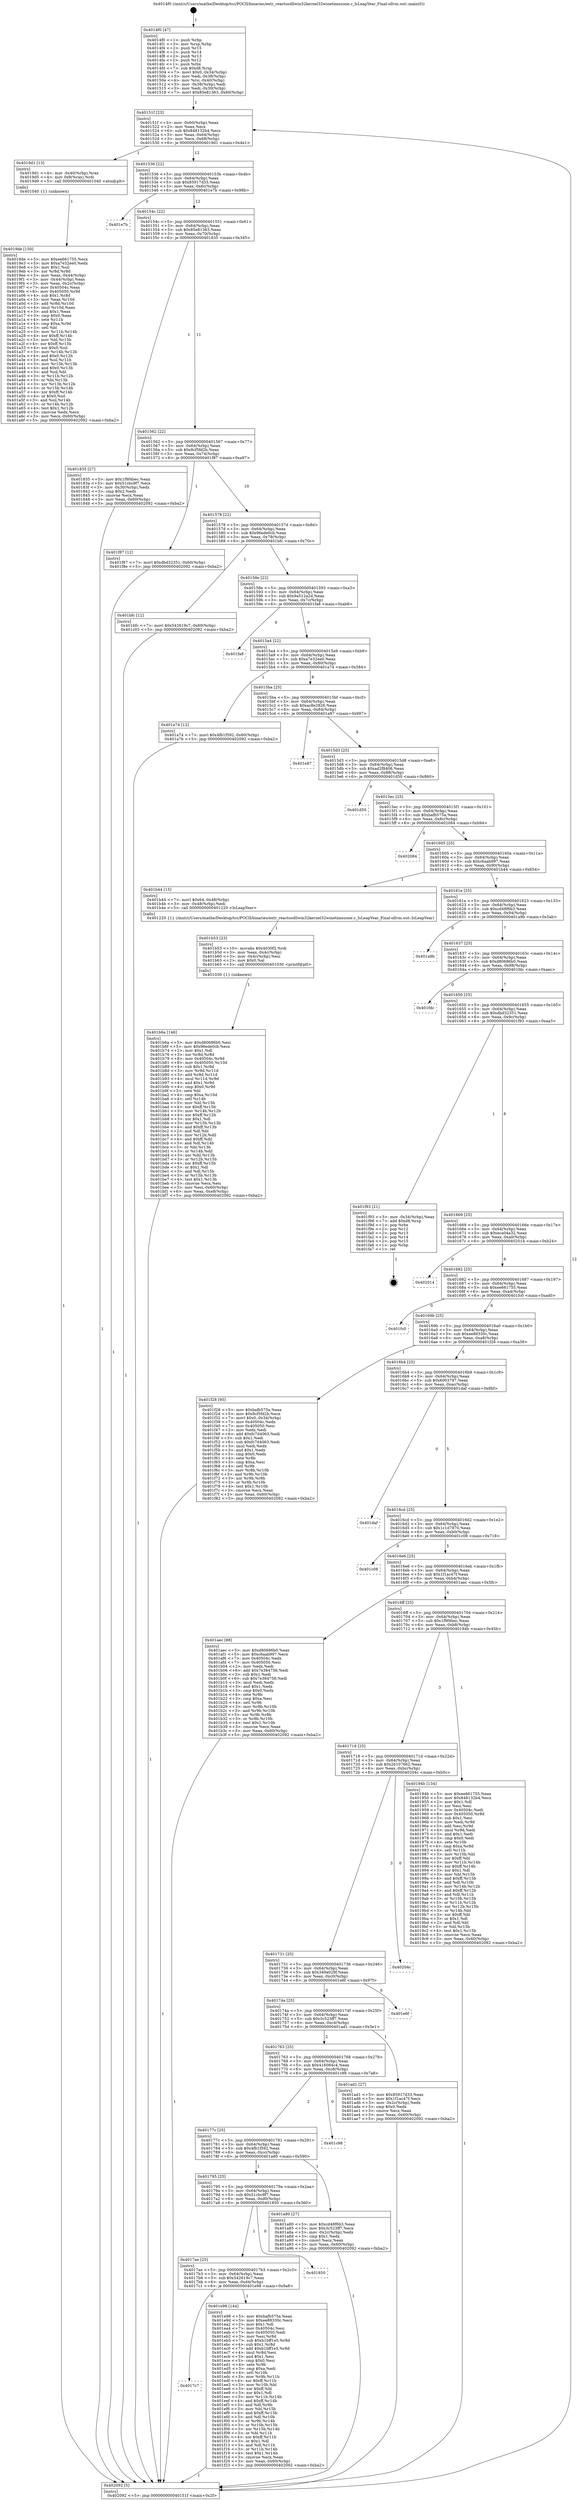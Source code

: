 digraph "0x4014f0" {
  label = "0x4014f0 (/mnt/c/Users/mathe/Desktop/tcc/POCII/binaries/extr_reactosdllwin32kernel32winetimezone.c_IsLeapYear_Final-ollvm.out::main(0))"
  labelloc = "t"
  node[shape=record]

  Entry [label="",width=0.3,height=0.3,shape=circle,fillcolor=black,style=filled]
  "0x40151f" [label="{
     0x40151f [23]\l
     | [instrs]\l
     &nbsp;&nbsp;0x40151f \<+3\>: mov -0x60(%rbp),%eax\l
     &nbsp;&nbsp;0x401522 \<+2\>: mov %eax,%ecx\l
     &nbsp;&nbsp;0x401524 \<+6\>: sub $0x848132b4,%ecx\l
     &nbsp;&nbsp;0x40152a \<+3\>: mov %eax,-0x64(%rbp)\l
     &nbsp;&nbsp;0x40152d \<+3\>: mov %ecx,-0x68(%rbp)\l
     &nbsp;&nbsp;0x401530 \<+6\>: je 00000000004019d1 \<main+0x4e1\>\l
  }"]
  "0x4019d1" [label="{
     0x4019d1 [13]\l
     | [instrs]\l
     &nbsp;&nbsp;0x4019d1 \<+4\>: mov -0x40(%rbp),%rax\l
     &nbsp;&nbsp;0x4019d5 \<+4\>: mov 0x8(%rax),%rdi\l
     &nbsp;&nbsp;0x4019d9 \<+5\>: call 0000000000401040 \<atoi@plt\>\l
     | [calls]\l
     &nbsp;&nbsp;0x401040 \{1\} (unknown)\l
  }"]
  "0x401536" [label="{
     0x401536 [22]\l
     | [instrs]\l
     &nbsp;&nbsp;0x401536 \<+5\>: jmp 000000000040153b \<main+0x4b\>\l
     &nbsp;&nbsp;0x40153b \<+3\>: mov -0x64(%rbp),%eax\l
     &nbsp;&nbsp;0x40153e \<+5\>: sub $0x85917d33,%eax\l
     &nbsp;&nbsp;0x401543 \<+3\>: mov %eax,-0x6c(%rbp)\l
     &nbsp;&nbsp;0x401546 \<+6\>: je 0000000000401e7b \<main+0x98b\>\l
  }"]
  Exit [label="",width=0.3,height=0.3,shape=circle,fillcolor=black,style=filled,peripheries=2]
  "0x401e7b" [label="{
     0x401e7b\l
  }", style=dashed]
  "0x40154c" [label="{
     0x40154c [22]\l
     | [instrs]\l
     &nbsp;&nbsp;0x40154c \<+5\>: jmp 0000000000401551 \<main+0x61\>\l
     &nbsp;&nbsp;0x401551 \<+3\>: mov -0x64(%rbp),%eax\l
     &nbsp;&nbsp;0x401554 \<+5\>: sub $0x85e81363,%eax\l
     &nbsp;&nbsp;0x401559 \<+3\>: mov %eax,-0x70(%rbp)\l
     &nbsp;&nbsp;0x40155c \<+6\>: je 0000000000401835 \<main+0x345\>\l
  }"]
  "0x4017c7" [label="{
     0x4017c7\l
  }", style=dashed]
  "0x401835" [label="{
     0x401835 [27]\l
     | [instrs]\l
     &nbsp;&nbsp;0x401835 \<+5\>: mov $0x1f9f4bec,%eax\l
     &nbsp;&nbsp;0x40183a \<+5\>: mov $0x51cbc9f7,%ecx\l
     &nbsp;&nbsp;0x40183f \<+3\>: mov -0x30(%rbp),%edx\l
     &nbsp;&nbsp;0x401842 \<+3\>: cmp $0x2,%edx\l
     &nbsp;&nbsp;0x401845 \<+3\>: cmovne %ecx,%eax\l
     &nbsp;&nbsp;0x401848 \<+3\>: mov %eax,-0x60(%rbp)\l
     &nbsp;&nbsp;0x40184b \<+5\>: jmp 0000000000402092 \<main+0xba2\>\l
  }"]
  "0x401562" [label="{
     0x401562 [22]\l
     | [instrs]\l
     &nbsp;&nbsp;0x401562 \<+5\>: jmp 0000000000401567 \<main+0x77\>\l
     &nbsp;&nbsp;0x401567 \<+3\>: mov -0x64(%rbp),%eax\l
     &nbsp;&nbsp;0x40156a \<+5\>: sub $0x8cf5fd2b,%eax\l
     &nbsp;&nbsp;0x40156f \<+3\>: mov %eax,-0x74(%rbp)\l
     &nbsp;&nbsp;0x401572 \<+6\>: je 0000000000401f87 \<main+0xa97\>\l
  }"]
  "0x402092" [label="{
     0x402092 [5]\l
     | [instrs]\l
     &nbsp;&nbsp;0x402092 \<+5\>: jmp 000000000040151f \<main+0x2f\>\l
  }"]
  "0x4014f0" [label="{
     0x4014f0 [47]\l
     | [instrs]\l
     &nbsp;&nbsp;0x4014f0 \<+1\>: push %rbp\l
     &nbsp;&nbsp;0x4014f1 \<+3\>: mov %rsp,%rbp\l
     &nbsp;&nbsp;0x4014f4 \<+2\>: push %r15\l
     &nbsp;&nbsp;0x4014f6 \<+2\>: push %r14\l
     &nbsp;&nbsp;0x4014f8 \<+2\>: push %r13\l
     &nbsp;&nbsp;0x4014fa \<+2\>: push %r12\l
     &nbsp;&nbsp;0x4014fc \<+1\>: push %rbx\l
     &nbsp;&nbsp;0x4014fd \<+7\>: sub $0xd8,%rsp\l
     &nbsp;&nbsp;0x401504 \<+7\>: movl $0x0,-0x34(%rbp)\l
     &nbsp;&nbsp;0x40150b \<+3\>: mov %edi,-0x38(%rbp)\l
     &nbsp;&nbsp;0x40150e \<+4\>: mov %rsi,-0x40(%rbp)\l
     &nbsp;&nbsp;0x401512 \<+3\>: mov -0x38(%rbp),%edi\l
     &nbsp;&nbsp;0x401515 \<+3\>: mov %edi,-0x30(%rbp)\l
     &nbsp;&nbsp;0x401518 \<+7\>: movl $0x85e81363,-0x60(%rbp)\l
  }"]
  "0x401e98" [label="{
     0x401e98 [144]\l
     | [instrs]\l
     &nbsp;&nbsp;0x401e98 \<+5\>: mov $0xbafb575a,%eax\l
     &nbsp;&nbsp;0x401e9d \<+5\>: mov $0xee88330c,%ecx\l
     &nbsp;&nbsp;0x401ea2 \<+2\>: mov $0x1,%dl\l
     &nbsp;&nbsp;0x401ea4 \<+7\>: mov 0x40504c,%esi\l
     &nbsp;&nbsp;0x401eab \<+7\>: mov 0x405050,%edi\l
     &nbsp;&nbsp;0x401eb2 \<+3\>: mov %esi,%r8d\l
     &nbsp;&nbsp;0x401eb5 \<+7\>: sub $0xb1bff1e5,%r8d\l
     &nbsp;&nbsp;0x401ebc \<+4\>: sub $0x1,%r8d\l
     &nbsp;&nbsp;0x401ec0 \<+7\>: add $0xb1bff1e5,%r8d\l
     &nbsp;&nbsp;0x401ec7 \<+4\>: imul %r8d,%esi\l
     &nbsp;&nbsp;0x401ecb \<+3\>: and $0x1,%esi\l
     &nbsp;&nbsp;0x401ece \<+3\>: cmp $0x0,%esi\l
     &nbsp;&nbsp;0x401ed1 \<+4\>: sete %r9b\l
     &nbsp;&nbsp;0x401ed5 \<+3\>: cmp $0xa,%edi\l
     &nbsp;&nbsp;0x401ed8 \<+4\>: setl %r10b\l
     &nbsp;&nbsp;0x401edc \<+3\>: mov %r9b,%r11b\l
     &nbsp;&nbsp;0x401edf \<+4\>: xor $0xff,%r11b\l
     &nbsp;&nbsp;0x401ee3 \<+3\>: mov %r10b,%bl\l
     &nbsp;&nbsp;0x401ee6 \<+3\>: xor $0xff,%bl\l
     &nbsp;&nbsp;0x401ee9 \<+3\>: xor $0x1,%dl\l
     &nbsp;&nbsp;0x401eec \<+3\>: mov %r11b,%r14b\l
     &nbsp;&nbsp;0x401eef \<+4\>: and $0xff,%r14b\l
     &nbsp;&nbsp;0x401ef3 \<+3\>: and %dl,%r9b\l
     &nbsp;&nbsp;0x401ef6 \<+3\>: mov %bl,%r15b\l
     &nbsp;&nbsp;0x401ef9 \<+4\>: and $0xff,%r15b\l
     &nbsp;&nbsp;0x401efd \<+3\>: and %dl,%r10b\l
     &nbsp;&nbsp;0x401f00 \<+3\>: or %r9b,%r14b\l
     &nbsp;&nbsp;0x401f03 \<+3\>: or %r10b,%r15b\l
     &nbsp;&nbsp;0x401f06 \<+3\>: xor %r15b,%r14b\l
     &nbsp;&nbsp;0x401f09 \<+3\>: or %bl,%r11b\l
     &nbsp;&nbsp;0x401f0c \<+4\>: xor $0xff,%r11b\l
     &nbsp;&nbsp;0x401f10 \<+3\>: or $0x1,%dl\l
     &nbsp;&nbsp;0x401f13 \<+3\>: and %dl,%r11b\l
     &nbsp;&nbsp;0x401f16 \<+3\>: or %r11b,%r14b\l
     &nbsp;&nbsp;0x401f19 \<+4\>: test $0x1,%r14b\l
     &nbsp;&nbsp;0x401f1d \<+3\>: cmovne %ecx,%eax\l
     &nbsp;&nbsp;0x401f20 \<+3\>: mov %eax,-0x60(%rbp)\l
     &nbsp;&nbsp;0x401f23 \<+5\>: jmp 0000000000402092 \<main+0xba2\>\l
  }"]
  "0x401f87" [label="{
     0x401f87 [12]\l
     | [instrs]\l
     &nbsp;&nbsp;0x401f87 \<+7\>: movl $0xdbd32351,-0x60(%rbp)\l
     &nbsp;&nbsp;0x401f8e \<+5\>: jmp 0000000000402092 \<main+0xba2\>\l
  }"]
  "0x401578" [label="{
     0x401578 [22]\l
     | [instrs]\l
     &nbsp;&nbsp;0x401578 \<+5\>: jmp 000000000040157d \<main+0x8d\>\l
     &nbsp;&nbsp;0x40157d \<+3\>: mov -0x64(%rbp),%eax\l
     &nbsp;&nbsp;0x401580 \<+5\>: sub $0x96ede0cb,%eax\l
     &nbsp;&nbsp;0x401585 \<+3\>: mov %eax,-0x78(%rbp)\l
     &nbsp;&nbsp;0x401588 \<+6\>: je 0000000000401bfc \<main+0x70c\>\l
  }"]
  "0x4017ae" [label="{
     0x4017ae [25]\l
     | [instrs]\l
     &nbsp;&nbsp;0x4017ae \<+5\>: jmp 00000000004017b3 \<main+0x2c3\>\l
     &nbsp;&nbsp;0x4017b3 \<+3\>: mov -0x64(%rbp),%eax\l
     &nbsp;&nbsp;0x4017b6 \<+5\>: sub $0x542619c7,%eax\l
     &nbsp;&nbsp;0x4017bb \<+6\>: mov %eax,-0xd4(%rbp)\l
     &nbsp;&nbsp;0x4017c1 \<+6\>: je 0000000000401e98 \<main+0x9a8\>\l
  }"]
  "0x401bfc" [label="{
     0x401bfc [12]\l
     | [instrs]\l
     &nbsp;&nbsp;0x401bfc \<+7\>: movl $0x542619c7,-0x60(%rbp)\l
     &nbsp;&nbsp;0x401c03 \<+5\>: jmp 0000000000402092 \<main+0xba2\>\l
  }"]
  "0x40158e" [label="{
     0x40158e [22]\l
     | [instrs]\l
     &nbsp;&nbsp;0x40158e \<+5\>: jmp 0000000000401593 \<main+0xa3\>\l
     &nbsp;&nbsp;0x401593 \<+3\>: mov -0x64(%rbp),%eax\l
     &nbsp;&nbsp;0x401596 \<+5\>: sub $0x9a512a2d,%eax\l
     &nbsp;&nbsp;0x40159b \<+3\>: mov %eax,-0x7c(%rbp)\l
     &nbsp;&nbsp;0x40159e \<+6\>: je 0000000000401fa8 \<main+0xab8\>\l
  }"]
  "0x401850" [label="{
     0x401850\l
  }", style=dashed]
  "0x401fa8" [label="{
     0x401fa8\l
  }", style=dashed]
  "0x4015a4" [label="{
     0x4015a4 [22]\l
     | [instrs]\l
     &nbsp;&nbsp;0x4015a4 \<+5\>: jmp 00000000004015a9 \<main+0xb9\>\l
     &nbsp;&nbsp;0x4015a9 \<+3\>: mov -0x64(%rbp),%eax\l
     &nbsp;&nbsp;0x4015ac \<+5\>: sub $0xa7e32ee0,%eax\l
     &nbsp;&nbsp;0x4015b1 \<+3\>: mov %eax,-0x80(%rbp)\l
     &nbsp;&nbsp;0x4015b4 \<+6\>: je 0000000000401a74 \<main+0x584\>\l
  }"]
  "0x401b6a" [label="{
     0x401b6a [146]\l
     | [instrs]\l
     &nbsp;&nbsp;0x401b6a \<+5\>: mov $0xd80686b0,%esi\l
     &nbsp;&nbsp;0x401b6f \<+5\>: mov $0x96ede0cb,%ecx\l
     &nbsp;&nbsp;0x401b74 \<+2\>: mov $0x1,%dl\l
     &nbsp;&nbsp;0x401b76 \<+3\>: xor %r8d,%r8d\l
     &nbsp;&nbsp;0x401b79 \<+8\>: mov 0x40504c,%r9d\l
     &nbsp;&nbsp;0x401b81 \<+8\>: mov 0x405050,%r10d\l
     &nbsp;&nbsp;0x401b89 \<+4\>: sub $0x1,%r8d\l
     &nbsp;&nbsp;0x401b8d \<+3\>: mov %r9d,%r11d\l
     &nbsp;&nbsp;0x401b90 \<+3\>: add %r8d,%r11d\l
     &nbsp;&nbsp;0x401b93 \<+4\>: imul %r11d,%r9d\l
     &nbsp;&nbsp;0x401b97 \<+4\>: and $0x1,%r9d\l
     &nbsp;&nbsp;0x401b9b \<+4\>: cmp $0x0,%r9d\l
     &nbsp;&nbsp;0x401b9f \<+3\>: sete %bl\l
     &nbsp;&nbsp;0x401ba2 \<+4\>: cmp $0xa,%r10d\l
     &nbsp;&nbsp;0x401ba6 \<+4\>: setl %r14b\l
     &nbsp;&nbsp;0x401baa \<+3\>: mov %bl,%r15b\l
     &nbsp;&nbsp;0x401bad \<+4\>: xor $0xff,%r15b\l
     &nbsp;&nbsp;0x401bb1 \<+3\>: mov %r14b,%r12b\l
     &nbsp;&nbsp;0x401bb4 \<+4\>: xor $0xff,%r12b\l
     &nbsp;&nbsp;0x401bb8 \<+3\>: xor $0x1,%dl\l
     &nbsp;&nbsp;0x401bbb \<+3\>: mov %r15b,%r13b\l
     &nbsp;&nbsp;0x401bbe \<+4\>: and $0xff,%r13b\l
     &nbsp;&nbsp;0x401bc2 \<+2\>: and %dl,%bl\l
     &nbsp;&nbsp;0x401bc4 \<+3\>: mov %r12b,%dil\l
     &nbsp;&nbsp;0x401bc7 \<+4\>: and $0xff,%dil\l
     &nbsp;&nbsp;0x401bcb \<+3\>: and %dl,%r14b\l
     &nbsp;&nbsp;0x401bce \<+3\>: or %bl,%r13b\l
     &nbsp;&nbsp;0x401bd1 \<+3\>: or %r14b,%dil\l
     &nbsp;&nbsp;0x401bd4 \<+3\>: xor %dil,%r13b\l
     &nbsp;&nbsp;0x401bd7 \<+3\>: or %r12b,%r15b\l
     &nbsp;&nbsp;0x401bda \<+4\>: xor $0xff,%r15b\l
     &nbsp;&nbsp;0x401bde \<+3\>: or $0x1,%dl\l
     &nbsp;&nbsp;0x401be1 \<+3\>: and %dl,%r15b\l
     &nbsp;&nbsp;0x401be4 \<+3\>: or %r15b,%r13b\l
     &nbsp;&nbsp;0x401be7 \<+4\>: test $0x1,%r13b\l
     &nbsp;&nbsp;0x401beb \<+3\>: cmovne %ecx,%esi\l
     &nbsp;&nbsp;0x401bee \<+3\>: mov %esi,-0x60(%rbp)\l
     &nbsp;&nbsp;0x401bf1 \<+6\>: mov %eax,-0xe8(%rbp)\l
     &nbsp;&nbsp;0x401bf7 \<+5\>: jmp 0000000000402092 \<main+0xba2\>\l
  }"]
  "0x401a74" [label="{
     0x401a74 [12]\l
     | [instrs]\l
     &nbsp;&nbsp;0x401a74 \<+7\>: movl $0x4fb1f592,-0x60(%rbp)\l
     &nbsp;&nbsp;0x401a7b \<+5\>: jmp 0000000000402092 \<main+0xba2\>\l
  }"]
  "0x4015ba" [label="{
     0x4015ba [25]\l
     | [instrs]\l
     &nbsp;&nbsp;0x4015ba \<+5\>: jmp 00000000004015bf \<main+0xcf\>\l
     &nbsp;&nbsp;0x4015bf \<+3\>: mov -0x64(%rbp),%eax\l
     &nbsp;&nbsp;0x4015c2 \<+5\>: sub $0xac8e2826,%eax\l
     &nbsp;&nbsp;0x4015c7 \<+6\>: mov %eax,-0x84(%rbp)\l
     &nbsp;&nbsp;0x4015cd \<+6\>: je 0000000000401e87 \<main+0x997\>\l
  }"]
  "0x401b53" [label="{
     0x401b53 [23]\l
     | [instrs]\l
     &nbsp;&nbsp;0x401b53 \<+10\>: movabs $0x4030f2,%rdi\l
     &nbsp;&nbsp;0x401b5d \<+3\>: mov %eax,-0x4c(%rbp)\l
     &nbsp;&nbsp;0x401b60 \<+3\>: mov -0x4c(%rbp),%esi\l
     &nbsp;&nbsp;0x401b63 \<+2\>: mov $0x0,%al\l
     &nbsp;&nbsp;0x401b65 \<+5\>: call 0000000000401030 \<printf@plt\>\l
     | [calls]\l
     &nbsp;&nbsp;0x401030 \{1\} (unknown)\l
  }"]
  "0x401e87" [label="{
     0x401e87\l
  }", style=dashed]
  "0x4015d3" [label="{
     0x4015d3 [25]\l
     | [instrs]\l
     &nbsp;&nbsp;0x4015d3 \<+5\>: jmp 00000000004015d8 \<main+0xe8\>\l
     &nbsp;&nbsp;0x4015d8 \<+3\>: mov -0x64(%rbp),%eax\l
     &nbsp;&nbsp;0x4015db \<+5\>: sub $0xad2f8406,%eax\l
     &nbsp;&nbsp;0x4015e0 \<+6\>: mov %eax,-0x88(%rbp)\l
     &nbsp;&nbsp;0x4015e6 \<+6\>: je 0000000000401d50 \<main+0x860\>\l
  }"]
  "0x401795" [label="{
     0x401795 [25]\l
     | [instrs]\l
     &nbsp;&nbsp;0x401795 \<+5\>: jmp 000000000040179a \<main+0x2aa\>\l
     &nbsp;&nbsp;0x40179a \<+3\>: mov -0x64(%rbp),%eax\l
     &nbsp;&nbsp;0x40179d \<+5\>: sub $0x51cbc9f7,%eax\l
     &nbsp;&nbsp;0x4017a2 \<+6\>: mov %eax,-0xd0(%rbp)\l
     &nbsp;&nbsp;0x4017a8 \<+6\>: je 0000000000401850 \<main+0x360\>\l
  }"]
  "0x401d50" [label="{
     0x401d50\l
  }", style=dashed]
  "0x4015ec" [label="{
     0x4015ec [25]\l
     | [instrs]\l
     &nbsp;&nbsp;0x4015ec \<+5\>: jmp 00000000004015f1 \<main+0x101\>\l
     &nbsp;&nbsp;0x4015f1 \<+3\>: mov -0x64(%rbp),%eax\l
     &nbsp;&nbsp;0x4015f4 \<+5\>: sub $0xbafb575a,%eax\l
     &nbsp;&nbsp;0x4015f9 \<+6\>: mov %eax,-0x8c(%rbp)\l
     &nbsp;&nbsp;0x4015ff \<+6\>: je 0000000000402084 \<main+0xb94\>\l
  }"]
  "0x401a80" [label="{
     0x401a80 [27]\l
     | [instrs]\l
     &nbsp;&nbsp;0x401a80 \<+5\>: mov $0xcd48f6b3,%eax\l
     &nbsp;&nbsp;0x401a85 \<+5\>: mov $0x3c523ff7,%ecx\l
     &nbsp;&nbsp;0x401a8a \<+3\>: mov -0x2c(%rbp),%edx\l
     &nbsp;&nbsp;0x401a8d \<+3\>: cmp $0x1,%edx\l
     &nbsp;&nbsp;0x401a90 \<+3\>: cmovl %ecx,%eax\l
     &nbsp;&nbsp;0x401a93 \<+3\>: mov %eax,-0x60(%rbp)\l
     &nbsp;&nbsp;0x401a96 \<+5\>: jmp 0000000000402092 \<main+0xba2\>\l
  }"]
  "0x402084" [label="{
     0x402084\l
  }", style=dashed]
  "0x401605" [label="{
     0x401605 [25]\l
     | [instrs]\l
     &nbsp;&nbsp;0x401605 \<+5\>: jmp 000000000040160a \<main+0x11a\>\l
     &nbsp;&nbsp;0x40160a \<+3\>: mov -0x64(%rbp),%eax\l
     &nbsp;&nbsp;0x40160d \<+5\>: sub $0xc6aab997,%eax\l
     &nbsp;&nbsp;0x401612 \<+6\>: mov %eax,-0x90(%rbp)\l
     &nbsp;&nbsp;0x401618 \<+6\>: je 0000000000401b44 \<main+0x654\>\l
  }"]
  "0x40177c" [label="{
     0x40177c [25]\l
     | [instrs]\l
     &nbsp;&nbsp;0x40177c \<+5\>: jmp 0000000000401781 \<main+0x291\>\l
     &nbsp;&nbsp;0x401781 \<+3\>: mov -0x64(%rbp),%eax\l
     &nbsp;&nbsp;0x401784 \<+5\>: sub $0x4fb1f592,%eax\l
     &nbsp;&nbsp;0x401789 \<+6\>: mov %eax,-0xcc(%rbp)\l
     &nbsp;&nbsp;0x40178f \<+6\>: je 0000000000401a80 \<main+0x590\>\l
  }"]
  "0x401b44" [label="{
     0x401b44 [15]\l
     | [instrs]\l
     &nbsp;&nbsp;0x401b44 \<+7\>: movl $0x64,-0x48(%rbp)\l
     &nbsp;&nbsp;0x401b4b \<+3\>: mov -0x48(%rbp),%edi\l
     &nbsp;&nbsp;0x401b4e \<+5\>: call 0000000000401220 \<IsLeapYear\>\l
     | [calls]\l
     &nbsp;&nbsp;0x401220 \{1\} (/mnt/c/Users/mathe/Desktop/tcc/POCII/binaries/extr_reactosdllwin32kernel32winetimezone.c_IsLeapYear_Final-ollvm.out::IsLeapYear)\l
  }"]
  "0x40161e" [label="{
     0x40161e [25]\l
     | [instrs]\l
     &nbsp;&nbsp;0x40161e \<+5\>: jmp 0000000000401623 \<main+0x133\>\l
     &nbsp;&nbsp;0x401623 \<+3\>: mov -0x64(%rbp),%eax\l
     &nbsp;&nbsp;0x401626 \<+5\>: sub $0xcd48f6b3,%eax\l
     &nbsp;&nbsp;0x40162b \<+6\>: mov %eax,-0x94(%rbp)\l
     &nbsp;&nbsp;0x401631 \<+6\>: je 0000000000401a9b \<main+0x5ab\>\l
  }"]
  "0x401c98" [label="{
     0x401c98\l
  }", style=dashed]
  "0x401a9b" [label="{
     0x401a9b\l
  }", style=dashed]
  "0x401637" [label="{
     0x401637 [25]\l
     | [instrs]\l
     &nbsp;&nbsp;0x401637 \<+5\>: jmp 000000000040163c \<main+0x14c\>\l
     &nbsp;&nbsp;0x40163c \<+3\>: mov -0x64(%rbp),%eax\l
     &nbsp;&nbsp;0x40163f \<+5\>: sub $0xd80686b0,%eax\l
     &nbsp;&nbsp;0x401644 \<+6\>: mov %eax,-0x98(%rbp)\l
     &nbsp;&nbsp;0x40164a \<+6\>: je 0000000000401fdc \<main+0xaec\>\l
  }"]
  "0x401763" [label="{
     0x401763 [25]\l
     | [instrs]\l
     &nbsp;&nbsp;0x401763 \<+5\>: jmp 0000000000401768 \<main+0x278\>\l
     &nbsp;&nbsp;0x401768 \<+3\>: mov -0x64(%rbp),%eax\l
     &nbsp;&nbsp;0x40176b \<+5\>: sub $0x416084c4,%eax\l
     &nbsp;&nbsp;0x401770 \<+6\>: mov %eax,-0xc8(%rbp)\l
     &nbsp;&nbsp;0x401776 \<+6\>: je 0000000000401c98 \<main+0x7a8\>\l
  }"]
  "0x401fdc" [label="{
     0x401fdc\l
  }", style=dashed]
  "0x401650" [label="{
     0x401650 [25]\l
     | [instrs]\l
     &nbsp;&nbsp;0x401650 \<+5\>: jmp 0000000000401655 \<main+0x165\>\l
     &nbsp;&nbsp;0x401655 \<+3\>: mov -0x64(%rbp),%eax\l
     &nbsp;&nbsp;0x401658 \<+5\>: sub $0xdbd32351,%eax\l
     &nbsp;&nbsp;0x40165d \<+6\>: mov %eax,-0x9c(%rbp)\l
     &nbsp;&nbsp;0x401663 \<+6\>: je 0000000000401f93 \<main+0xaa3\>\l
  }"]
  "0x401ad1" [label="{
     0x401ad1 [27]\l
     | [instrs]\l
     &nbsp;&nbsp;0x401ad1 \<+5\>: mov $0x85917d33,%eax\l
     &nbsp;&nbsp;0x401ad6 \<+5\>: mov $0x1f1ac47f,%ecx\l
     &nbsp;&nbsp;0x401adb \<+3\>: mov -0x2c(%rbp),%edx\l
     &nbsp;&nbsp;0x401ade \<+3\>: cmp $0x0,%edx\l
     &nbsp;&nbsp;0x401ae1 \<+3\>: cmove %ecx,%eax\l
     &nbsp;&nbsp;0x401ae4 \<+3\>: mov %eax,-0x60(%rbp)\l
     &nbsp;&nbsp;0x401ae7 \<+5\>: jmp 0000000000402092 \<main+0xba2\>\l
  }"]
  "0x401f93" [label="{
     0x401f93 [21]\l
     | [instrs]\l
     &nbsp;&nbsp;0x401f93 \<+3\>: mov -0x34(%rbp),%eax\l
     &nbsp;&nbsp;0x401f96 \<+7\>: add $0xd8,%rsp\l
     &nbsp;&nbsp;0x401f9d \<+1\>: pop %rbx\l
     &nbsp;&nbsp;0x401f9e \<+2\>: pop %r12\l
     &nbsp;&nbsp;0x401fa0 \<+2\>: pop %r13\l
     &nbsp;&nbsp;0x401fa2 \<+2\>: pop %r14\l
     &nbsp;&nbsp;0x401fa4 \<+2\>: pop %r15\l
     &nbsp;&nbsp;0x401fa6 \<+1\>: pop %rbp\l
     &nbsp;&nbsp;0x401fa7 \<+1\>: ret\l
  }"]
  "0x401669" [label="{
     0x401669 [25]\l
     | [instrs]\l
     &nbsp;&nbsp;0x401669 \<+5\>: jmp 000000000040166e \<main+0x17e\>\l
     &nbsp;&nbsp;0x40166e \<+3\>: mov -0x64(%rbp),%eax\l
     &nbsp;&nbsp;0x401671 \<+5\>: sub $0xeca04a32,%eax\l
     &nbsp;&nbsp;0x401676 \<+6\>: mov %eax,-0xa0(%rbp)\l
     &nbsp;&nbsp;0x40167c \<+6\>: je 0000000000402014 \<main+0xb24\>\l
  }"]
  "0x40174a" [label="{
     0x40174a [25]\l
     | [instrs]\l
     &nbsp;&nbsp;0x40174a \<+5\>: jmp 000000000040174f \<main+0x25f\>\l
     &nbsp;&nbsp;0x40174f \<+3\>: mov -0x64(%rbp),%eax\l
     &nbsp;&nbsp;0x401752 \<+5\>: sub $0x3c523ff7,%eax\l
     &nbsp;&nbsp;0x401757 \<+6\>: mov %eax,-0xc4(%rbp)\l
     &nbsp;&nbsp;0x40175d \<+6\>: je 0000000000401ad1 \<main+0x5e1\>\l
  }"]
  "0x402014" [label="{
     0x402014\l
  }", style=dashed]
  "0x401682" [label="{
     0x401682 [25]\l
     | [instrs]\l
     &nbsp;&nbsp;0x401682 \<+5\>: jmp 0000000000401687 \<main+0x197\>\l
     &nbsp;&nbsp;0x401687 \<+3\>: mov -0x64(%rbp),%eax\l
     &nbsp;&nbsp;0x40168a \<+5\>: sub $0xee661755,%eax\l
     &nbsp;&nbsp;0x40168f \<+6\>: mov %eax,-0xa4(%rbp)\l
     &nbsp;&nbsp;0x401695 \<+6\>: je 0000000000401fc0 \<main+0xad0\>\l
  }"]
  "0x401e6f" [label="{
     0x401e6f\l
  }", style=dashed]
  "0x401fc0" [label="{
     0x401fc0\l
  }", style=dashed]
  "0x40169b" [label="{
     0x40169b [25]\l
     | [instrs]\l
     &nbsp;&nbsp;0x40169b \<+5\>: jmp 00000000004016a0 \<main+0x1b0\>\l
     &nbsp;&nbsp;0x4016a0 \<+3\>: mov -0x64(%rbp),%eax\l
     &nbsp;&nbsp;0x4016a3 \<+5\>: sub $0xee88330c,%eax\l
     &nbsp;&nbsp;0x4016a8 \<+6\>: mov %eax,-0xa8(%rbp)\l
     &nbsp;&nbsp;0x4016ae \<+6\>: je 0000000000401f28 \<main+0xa38\>\l
  }"]
  "0x401731" [label="{
     0x401731 [25]\l
     | [instrs]\l
     &nbsp;&nbsp;0x401731 \<+5\>: jmp 0000000000401736 \<main+0x246\>\l
     &nbsp;&nbsp;0x401736 \<+3\>: mov -0x64(%rbp),%eax\l
     &nbsp;&nbsp;0x401739 \<+5\>: sub $0x349a029f,%eax\l
     &nbsp;&nbsp;0x40173e \<+6\>: mov %eax,-0xc0(%rbp)\l
     &nbsp;&nbsp;0x401744 \<+6\>: je 0000000000401e6f \<main+0x97f\>\l
  }"]
  "0x401f28" [label="{
     0x401f28 [95]\l
     | [instrs]\l
     &nbsp;&nbsp;0x401f28 \<+5\>: mov $0xbafb575a,%eax\l
     &nbsp;&nbsp;0x401f2d \<+5\>: mov $0x8cf5fd2b,%ecx\l
     &nbsp;&nbsp;0x401f32 \<+7\>: movl $0x0,-0x34(%rbp)\l
     &nbsp;&nbsp;0x401f39 \<+7\>: mov 0x40504c,%edx\l
     &nbsp;&nbsp;0x401f40 \<+7\>: mov 0x405050,%esi\l
     &nbsp;&nbsp;0x401f47 \<+2\>: mov %edx,%edi\l
     &nbsp;&nbsp;0x401f49 \<+6\>: add $0xfc7d4063,%edi\l
     &nbsp;&nbsp;0x401f4f \<+3\>: sub $0x1,%edi\l
     &nbsp;&nbsp;0x401f52 \<+6\>: sub $0xfc7d4063,%edi\l
     &nbsp;&nbsp;0x401f58 \<+3\>: imul %edi,%edx\l
     &nbsp;&nbsp;0x401f5b \<+3\>: and $0x1,%edx\l
     &nbsp;&nbsp;0x401f5e \<+3\>: cmp $0x0,%edx\l
     &nbsp;&nbsp;0x401f61 \<+4\>: sete %r8b\l
     &nbsp;&nbsp;0x401f65 \<+3\>: cmp $0xa,%esi\l
     &nbsp;&nbsp;0x401f68 \<+4\>: setl %r9b\l
     &nbsp;&nbsp;0x401f6c \<+3\>: mov %r8b,%r10b\l
     &nbsp;&nbsp;0x401f6f \<+3\>: and %r9b,%r10b\l
     &nbsp;&nbsp;0x401f72 \<+3\>: xor %r9b,%r8b\l
     &nbsp;&nbsp;0x401f75 \<+3\>: or %r8b,%r10b\l
     &nbsp;&nbsp;0x401f78 \<+4\>: test $0x1,%r10b\l
     &nbsp;&nbsp;0x401f7c \<+3\>: cmovne %ecx,%eax\l
     &nbsp;&nbsp;0x401f7f \<+3\>: mov %eax,-0x60(%rbp)\l
     &nbsp;&nbsp;0x401f82 \<+5\>: jmp 0000000000402092 \<main+0xba2\>\l
  }"]
  "0x4016b4" [label="{
     0x4016b4 [25]\l
     | [instrs]\l
     &nbsp;&nbsp;0x4016b4 \<+5\>: jmp 00000000004016b9 \<main+0x1c9\>\l
     &nbsp;&nbsp;0x4016b9 \<+3\>: mov -0x64(%rbp),%eax\l
     &nbsp;&nbsp;0x4016bc \<+5\>: sub $0x6003797,%eax\l
     &nbsp;&nbsp;0x4016c1 \<+6\>: mov %eax,-0xac(%rbp)\l
     &nbsp;&nbsp;0x4016c7 \<+6\>: je 0000000000401daf \<main+0x8bf\>\l
  }"]
  "0x40204c" [label="{
     0x40204c\l
  }", style=dashed]
  "0x401daf" [label="{
     0x401daf\l
  }", style=dashed]
  "0x4016cd" [label="{
     0x4016cd [25]\l
     | [instrs]\l
     &nbsp;&nbsp;0x4016cd \<+5\>: jmp 00000000004016d2 \<main+0x1e2\>\l
     &nbsp;&nbsp;0x4016d2 \<+3\>: mov -0x64(%rbp),%eax\l
     &nbsp;&nbsp;0x4016d5 \<+5\>: sub $0x1c1d7870,%eax\l
     &nbsp;&nbsp;0x4016da \<+6\>: mov %eax,-0xb0(%rbp)\l
     &nbsp;&nbsp;0x4016e0 \<+6\>: je 0000000000401c08 \<main+0x718\>\l
  }"]
  "0x4019de" [label="{
     0x4019de [150]\l
     | [instrs]\l
     &nbsp;&nbsp;0x4019de \<+5\>: mov $0xee661755,%ecx\l
     &nbsp;&nbsp;0x4019e3 \<+5\>: mov $0xa7e32ee0,%edx\l
     &nbsp;&nbsp;0x4019e8 \<+3\>: mov $0x1,%sil\l
     &nbsp;&nbsp;0x4019eb \<+3\>: xor %r8d,%r8d\l
     &nbsp;&nbsp;0x4019ee \<+3\>: mov %eax,-0x44(%rbp)\l
     &nbsp;&nbsp;0x4019f1 \<+3\>: mov -0x44(%rbp),%eax\l
     &nbsp;&nbsp;0x4019f4 \<+3\>: mov %eax,-0x2c(%rbp)\l
     &nbsp;&nbsp;0x4019f7 \<+7\>: mov 0x40504c,%eax\l
     &nbsp;&nbsp;0x4019fe \<+8\>: mov 0x405050,%r9d\l
     &nbsp;&nbsp;0x401a06 \<+4\>: sub $0x1,%r8d\l
     &nbsp;&nbsp;0x401a0a \<+3\>: mov %eax,%r10d\l
     &nbsp;&nbsp;0x401a0d \<+3\>: add %r8d,%r10d\l
     &nbsp;&nbsp;0x401a10 \<+4\>: imul %r10d,%eax\l
     &nbsp;&nbsp;0x401a14 \<+3\>: and $0x1,%eax\l
     &nbsp;&nbsp;0x401a17 \<+3\>: cmp $0x0,%eax\l
     &nbsp;&nbsp;0x401a1a \<+4\>: sete %r11b\l
     &nbsp;&nbsp;0x401a1e \<+4\>: cmp $0xa,%r9d\l
     &nbsp;&nbsp;0x401a22 \<+3\>: setl %bl\l
     &nbsp;&nbsp;0x401a25 \<+3\>: mov %r11b,%r14b\l
     &nbsp;&nbsp;0x401a28 \<+4\>: xor $0xff,%r14b\l
     &nbsp;&nbsp;0x401a2c \<+3\>: mov %bl,%r15b\l
     &nbsp;&nbsp;0x401a2f \<+4\>: xor $0xff,%r15b\l
     &nbsp;&nbsp;0x401a33 \<+4\>: xor $0x0,%sil\l
     &nbsp;&nbsp;0x401a37 \<+3\>: mov %r14b,%r12b\l
     &nbsp;&nbsp;0x401a3a \<+4\>: and $0x0,%r12b\l
     &nbsp;&nbsp;0x401a3e \<+3\>: and %sil,%r11b\l
     &nbsp;&nbsp;0x401a41 \<+3\>: mov %r15b,%r13b\l
     &nbsp;&nbsp;0x401a44 \<+4\>: and $0x0,%r13b\l
     &nbsp;&nbsp;0x401a48 \<+3\>: and %sil,%bl\l
     &nbsp;&nbsp;0x401a4b \<+3\>: or %r11b,%r12b\l
     &nbsp;&nbsp;0x401a4e \<+3\>: or %bl,%r13b\l
     &nbsp;&nbsp;0x401a51 \<+3\>: xor %r13b,%r12b\l
     &nbsp;&nbsp;0x401a54 \<+3\>: or %r15b,%r14b\l
     &nbsp;&nbsp;0x401a57 \<+4\>: xor $0xff,%r14b\l
     &nbsp;&nbsp;0x401a5b \<+4\>: or $0x0,%sil\l
     &nbsp;&nbsp;0x401a5f \<+3\>: and %sil,%r14b\l
     &nbsp;&nbsp;0x401a62 \<+3\>: or %r14b,%r12b\l
     &nbsp;&nbsp;0x401a65 \<+4\>: test $0x1,%r12b\l
     &nbsp;&nbsp;0x401a69 \<+3\>: cmovne %edx,%ecx\l
     &nbsp;&nbsp;0x401a6c \<+3\>: mov %ecx,-0x60(%rbp)\l
     &nbsp;&nbsp;0x401a6f \<+5\>: jmp 0000000000402092 \<main+0xba2\>\l
  }"]
  "0x401c08" [label="{
     0x401c08\l
  }", style=dashed]
  "0x4016e6" [label="{
     0x4016e6 [25]\l
     | [instrs]\l
     &nbsp;&nbsp;0x4016e6 \<+5\>: jmp 00000000004016eb \<main+0x1fb\>\l
     &nbsp;&nbsp;0x4016eb \<+3\>: mov -0x64(%rbp),%eax\l
     &nbsp;&nbsp;0x4016ee \<+5\>: sub $0x1f1ac47f,%eax\l
     &nbsp;&nbsp;0x4016f3 \<+6\>: mov %eax,-0xb4(%rbp)\l
     &nbsp;&nbsp;0x4016f9 \<+6\>: je 0000000000401aec \<main+0x5fc\>\l
  }"]
  "0x401718" [label="{
     0x401718 [25]\l
     | [instrs]\l
     &nbsp;&nbsp;0x401718 \<+5\>: jmp 000000000040171d \<main+0x22d\>\l
     &nbsp;&nbsp;0x40171d \<+3\>: mov -0x64(%rbp),%eax\l
     &nbsp;&nbsp;0x401720 \<+5\>: sub $0x2b107662,%eax\l
     &nbsp;&nbsp;0x401725 \<+6\>: mov %eax,-0xbc(%rbp)\l
     &nbsp;&nbsp;0x40172b \<+6\>: je 000000000040204c \<main+0xb5c\>\l
  }"]
  "0x401aec" [label="{
     0x401aec [88]\l
     | [instrs]\l
     &nbsp;&nbsp;0x401aec \<+5\>: mov $0xd80686b0,%eax\l
     &nbsp;&nbsp;0x401af1 \<+5\>: mov $0xc6aab997,%ecx\l
     &nbsp;&nbsp;0x401af6 \<+7\>: mov 0x40504c,%edx\l
     &nbsp;&nbsp;0x401afd \<+7\>: mov 0x405050,%esi\l
     &nbsp;&nbsp;0x401b04 \<+2\>: mov %edx,%edi\l
     &nbsp;&nbsp;0x401b06 \<+6\>: add $0x7e384756,%edi\l
     &nbsp;&nbsp;0x401b0c \<+3\>: sub $0x1,%edi\l
     &nbsp;&nbsp;0x401b0f \<+6\>: sub $0x7e384756,%edi\l
     &nbsp;&nbsp;0x401b15 \<+3\>: imul %edi,%edx\l
     &nbsp;&nbsp;0x401b18 \<+3\>: and $0x1,%edx\l
     &nbsp;&nbsp;0x401b1b \<+3\>: cmp $0x0,%edx\l
     &nbsp;&nbsp;0x401b1e \<+4\>: sete %r8b\l
     &nbsp;&nbsp;0x401b22 \<+3\>: cmp $0xa,%esi\l
     &nbsp;&nbsp;0x401b25 \<+4\>: setl %r9b\l
     &nbsp;&nbsp;0x401b29 \<+3\>: mov %r8b,%r10b\l
     &nbsp;&nbsp;0x401b2c \<+3\>: and %r9b,%r10b\l
     &nbsp;&nbsp;0x401b2f \<+3\>: xor %r9b,%r8b\l
     &nbsp;&nbsp;0x401b32 \<+3\>: or %r8b,%r10b\l
     &nbsp;&nbsp;0x401b35 \<+4\>: test $0x1,%r10b\l
     &nbsp;&nbsp;0x401b39 \<+3\>: cmovne %ecx,%eax\l
     &nbsp;&nbsp;0x401b3c \<+3\>: mov %eax,-0x60(%rbp)\l
     &nbsp;&nbsp;0x401b3f \<+5\>: jmp 0000000000402092 \<main+0xba2\>\l
  }"]
  "0x4016ff" [label="{
     0x4016ff [25]\l
     | [instrs]\l
     &nbsp;&nbsp;0x4016ff \<+5\>: jmp 0000000000401704 \<main+0x214\>\l
     &nbsp;&nbsp;0x401704 \<+3\>: mov -0x64(%rbp),%eax\l
     &nbsp;&nbsp;0x401707 \<+5\>: sub $0x1f9f4bec,%eax\l
     &nbsp;&nbsp;0x40170c \<+6\>: mov %eax,-0xb8(%rbp)\l
     &nbsp;&nbsp;0x401712 \<+6\>: je 000000000040194b \<main+0x45b\>\l
  }"]
  "0x40194b" [label="{
     0x40194b [134]\l
     | [instrs]\l
     &nbsp;&nbsp;0x40194b \<+5\>: mov $0xee661755,%eax\l
     &nbsp;&nbsp;0x401950 \<+5\>: mov $0x848132b4,%ecx\l
     &nbsp;&nbsp;0x401955 \<+2\>: mov $0x1,%dl\l
     &nbsp;&nbsp;0x401957 \<+2\>: xor %esi,%esi\l
     &nbsp;&nbsp;0x401959 \<+7\>: mov 0x40504c,%edi\l
     &nbsp;&nbsp;0x401960 \<+8\>: mov 0x405050,%r8d\l
     &nbsp;&nbsp;0x401968 \<+3\>: sub $0x1,%esi\l
     &nbsp;&nbsp;0x40196b \<+3\>: mov %edi,%r9d\l
     &nbsp;&nbsp;0x40196e \<+3\>: add %esi,%r9d\l
     &nbsp;&nbsp;0x401971 \<+4\>: imul %r9d,%edi\l
     &nbsp;&nbsp;0x401975 \<+3\>: and $0x1,%edi\l
     &nbsp;&nbsp;0x401978 \<+3\>: cmp $0x0,%edi\l
     &nbsp;&nbsp;0x40197b \<+4\>: sete %r10b\l
     &nbsp;&nbsp;0x40197f \<+4\>: cmp $0xa,%r8d\l
     &nbsp;&nbsp;0x401983 \<+4\>: setl %r11b\l
     &nbsp;&nbsp;0x401987 \<+3\>: mov %r10b,%bl\l
     &nbsp;&nbsp;0x40198a \<+3\>: xor $0xff,%bl\l
     &nbsp;&nbsp;0x40198d \<+3\>: mov %r11b,%r14b\l
     &nbsp;&nbsp;0x401990 \<+4\>: xor $0xff,%r14b\l
     &nbsp;&nbsp;0x401994 \<+3\>: xor $0x1,%dl\l
     &nbsp;&nbsp;0x401997 \<+3\>: mov %bl,%r15b\l
     &nbsp;&nbsp;0x40199a \<+4\>: and $0xff,%r15b\l
     &nbsp;&nbsp;0x40199e \<+3\>: and %dl,%r10b\l
     &nbsp;&nbsp;0x4019a1 \<+3\>: mov %r14b,%r12b\l
     &nbsp;&nbsp;0x4019a4 \<+4\>: and $0xff,%r12b\l
     &nbsp;&nbsp;0x4019a8 \<+3\>: and %dl,%r11b\l
     &nbsp;&nbsp;0x4019ab \<+3\>: or %r10b,%r15b\l
     &nbsp;&nbsp;0x4019ae \<+3\>: or %r11b,%r12b\l
     &nbsp;&nbsp;0x4019b1 \<+3\>: xor %r12b,%r15b\l
     &nbsp;&nbsp;0x4019b4 \<+3\>: or %r14b,%bl\l
     &nbsp;&nbsp;0x4019b7 \<+3\>: xor $0xff,%bl\l
     &nbsp;&nbsp;0x4019ba \<+3\>: or $0x1,%dl\l
     &nbsp;&nbsp;0x4019bd \<+2\>: and %dl,%bl\l
     &nbsp;&nbsp;0x4019bf \<+3\>: or %bl,%r15b\l
     &nbsp;&nbsp;0x4019c2 \<+4\>: test $0x1,%r15b\l
     &nbsp;&nbsp;0x4019c6 \<+3\>: cmovne %ecx,%eax\l
     &nbsp;&nbsp;0x4019c9 \<+3\>: mov %eax,-0x60(%rbp)\l
     &nbsp;&nbsp;0x4019cc \<+5\>: jmp 0000000000402092 \<main+0xba2\>\l
  }"]
  Entry -> "0x4014f0" [label=" 1"]
  "0x40151f" -> "0x4019d1" [label=" 1"]
  "0x40151f" -> "0x401536" [label=" 12"]
  "0x401f93" -> Exit [label=" 1"]
  "0x401536" -> "0x401e7b" [label=" 0"]
  "0x401536" -> "0x40154c" [label=" 12"]
  "0x401f87" -> "0x402092" [label=" 1"]
  "0x40154c" -> "0x401835" [label=" 1"]
  "0x40154c" -> "0x401562" [label=" 11"]
  "0x401835" -> "0x402092" [label=" 1"]
  "0x4014f0" -> "0x40151f" [label=" 1"]
  "0x402092" -> "0x40151f" [label=" 12"]
  "0x401f28" -> "0x402092" [label=" 1"]
  "0x401562" -> "0x401f87" [label=" 1"]
  "0x401562" -> "0x401578" [label=" 10"]
  "0x401e98" -> "0x402092" [label=" 1"]
  "0x401578" -> "0x401bfc" [label=" 1"]
  "0x401578" -> "0x40158e" [label=" 9"]
  "0x4017ae" -> "0x401e98" [label=" 1"]
  "0x40158e" -> "0x401fa8" [label=" 0"]
  "0x40158e" -> "0x4015a4" [label=" 9"]
  "0x4017ae" -> "0x4017c7" [label=" 0"]
  "0x4015a4" -> "0x401a74" [label=" 1"]
  "0x4015a4" -> "0x4015ba" [label=" 8"]
  "0x401795" -> "0x401850" [label=" 0"]
  "0x4015ba" -> "0x401e87" [label=" 0"]
  "0x4015ba" -> "0x4015d3" [label=" 8"]
  "0x401795" -> "0x4017ae" [label=" 1"]
  "0x4015d3" -> "0x401d50" [label=" 0"]
  "0x4015d3" -> "0x4015ec" [label=" 8"]
  "0x401bfc" -> "0x402092" [label=" 1"]
  "0x4015ec" -> "0x402084" [label=" 0"]
  "0x4015ec" -> "0x401605" [label=" 8"]
  "0x401b6a" -> "0x402092" [label=" 1"]
  "0x401605" -> "0x401b44" [label=" 1"]
  "0x401605" -> "0x40161e" [label=" 7"]
  "0x401b44" -> "0x401b53" [label=" 1"]
  "0x40161e" -> "0x401a9b" [label=" 0"]
  "0x40161e" -> "0x401637" [label=" 7"]
  "0x401aec" -> "0x402092" [label=" 1"]
  "0x401637" -> "0x401fdc" [label=" 0"]
  "0x401637" -> "0x401650" [label=" 7"]
  "0x401a80" -> "0x402092" [label=" 1"]
  "0x401650" -> "0x401f93" [label=" 1"]
  "0x401650" -> "0x401669" [label=" 6"]
  "0x40177c" -> "0x401795" [label=" 1"]
  "0x401669" -> "0x402014" [label=" 0"]
  "0x401669" -> "0x401682" [label=" 6"]
  "0x401b53" -> "0x401b6a" [label=" 1"]
  "0x401682" -> "0x401fc0" [label=" 0"]
  "0x401682" -> "0x40169b" [label=" 6"]
  "0x401763" -> "0x40177c" [label=" 2"]
  "0x40169b" -> "0x401f28" [label=" 1"]
  "0x40169b" -> "0x4016b4" [label=" 5"]
  "0x401ad1" -> "0x402092" [label=" 1"]
  "0x4016b4" -> "0x401daf" [label=" 0"]
  "0x4016b4" -> "0x4016cd" [label=" 5"]
  "0x40174a" -> "0x401763" [label=" 2"]
  "0x4016cd" -> "0x401c08" [label=" 0"]
  "0x4016cd" -> "0x4016e6" [label=" 5"]
  "0x40177c" -> "0x401a80" [label=" 1"]
  "0x4016e6" -> "0x401aec" [label=" 1"]
  "0x4016e6" -> "0x4016ff" [label=" 4"]
  "0x401731" -> "0x40174a" [label=" 3"]
  "0x4016ff" -> "0x40194b" [label=" 1"]
  "0x4016ff" -> "0x401718" [label=" 3"]
  "0x40194b" -> "0x402092" [label=" 1"]
  "0x4019d1" -> "0x4019de" [label=" 1"]
  "0x4019de" -> "0x402092" [label=" 1"]
  "0x401a74" -> "0x402092" [label=" 1"]
  "0x40174a" -> "0x401ad1" [label=" 1"]
  "0x401718" -> "0x40204c" [label=" 0"]
  "0x401718" -> "0x401731" [label=" 3"]
  "0x401763" -> "0x401c98" [label=" 0"]
  "0x401731" -> "0x401e6f" [label=" 0"]
}
